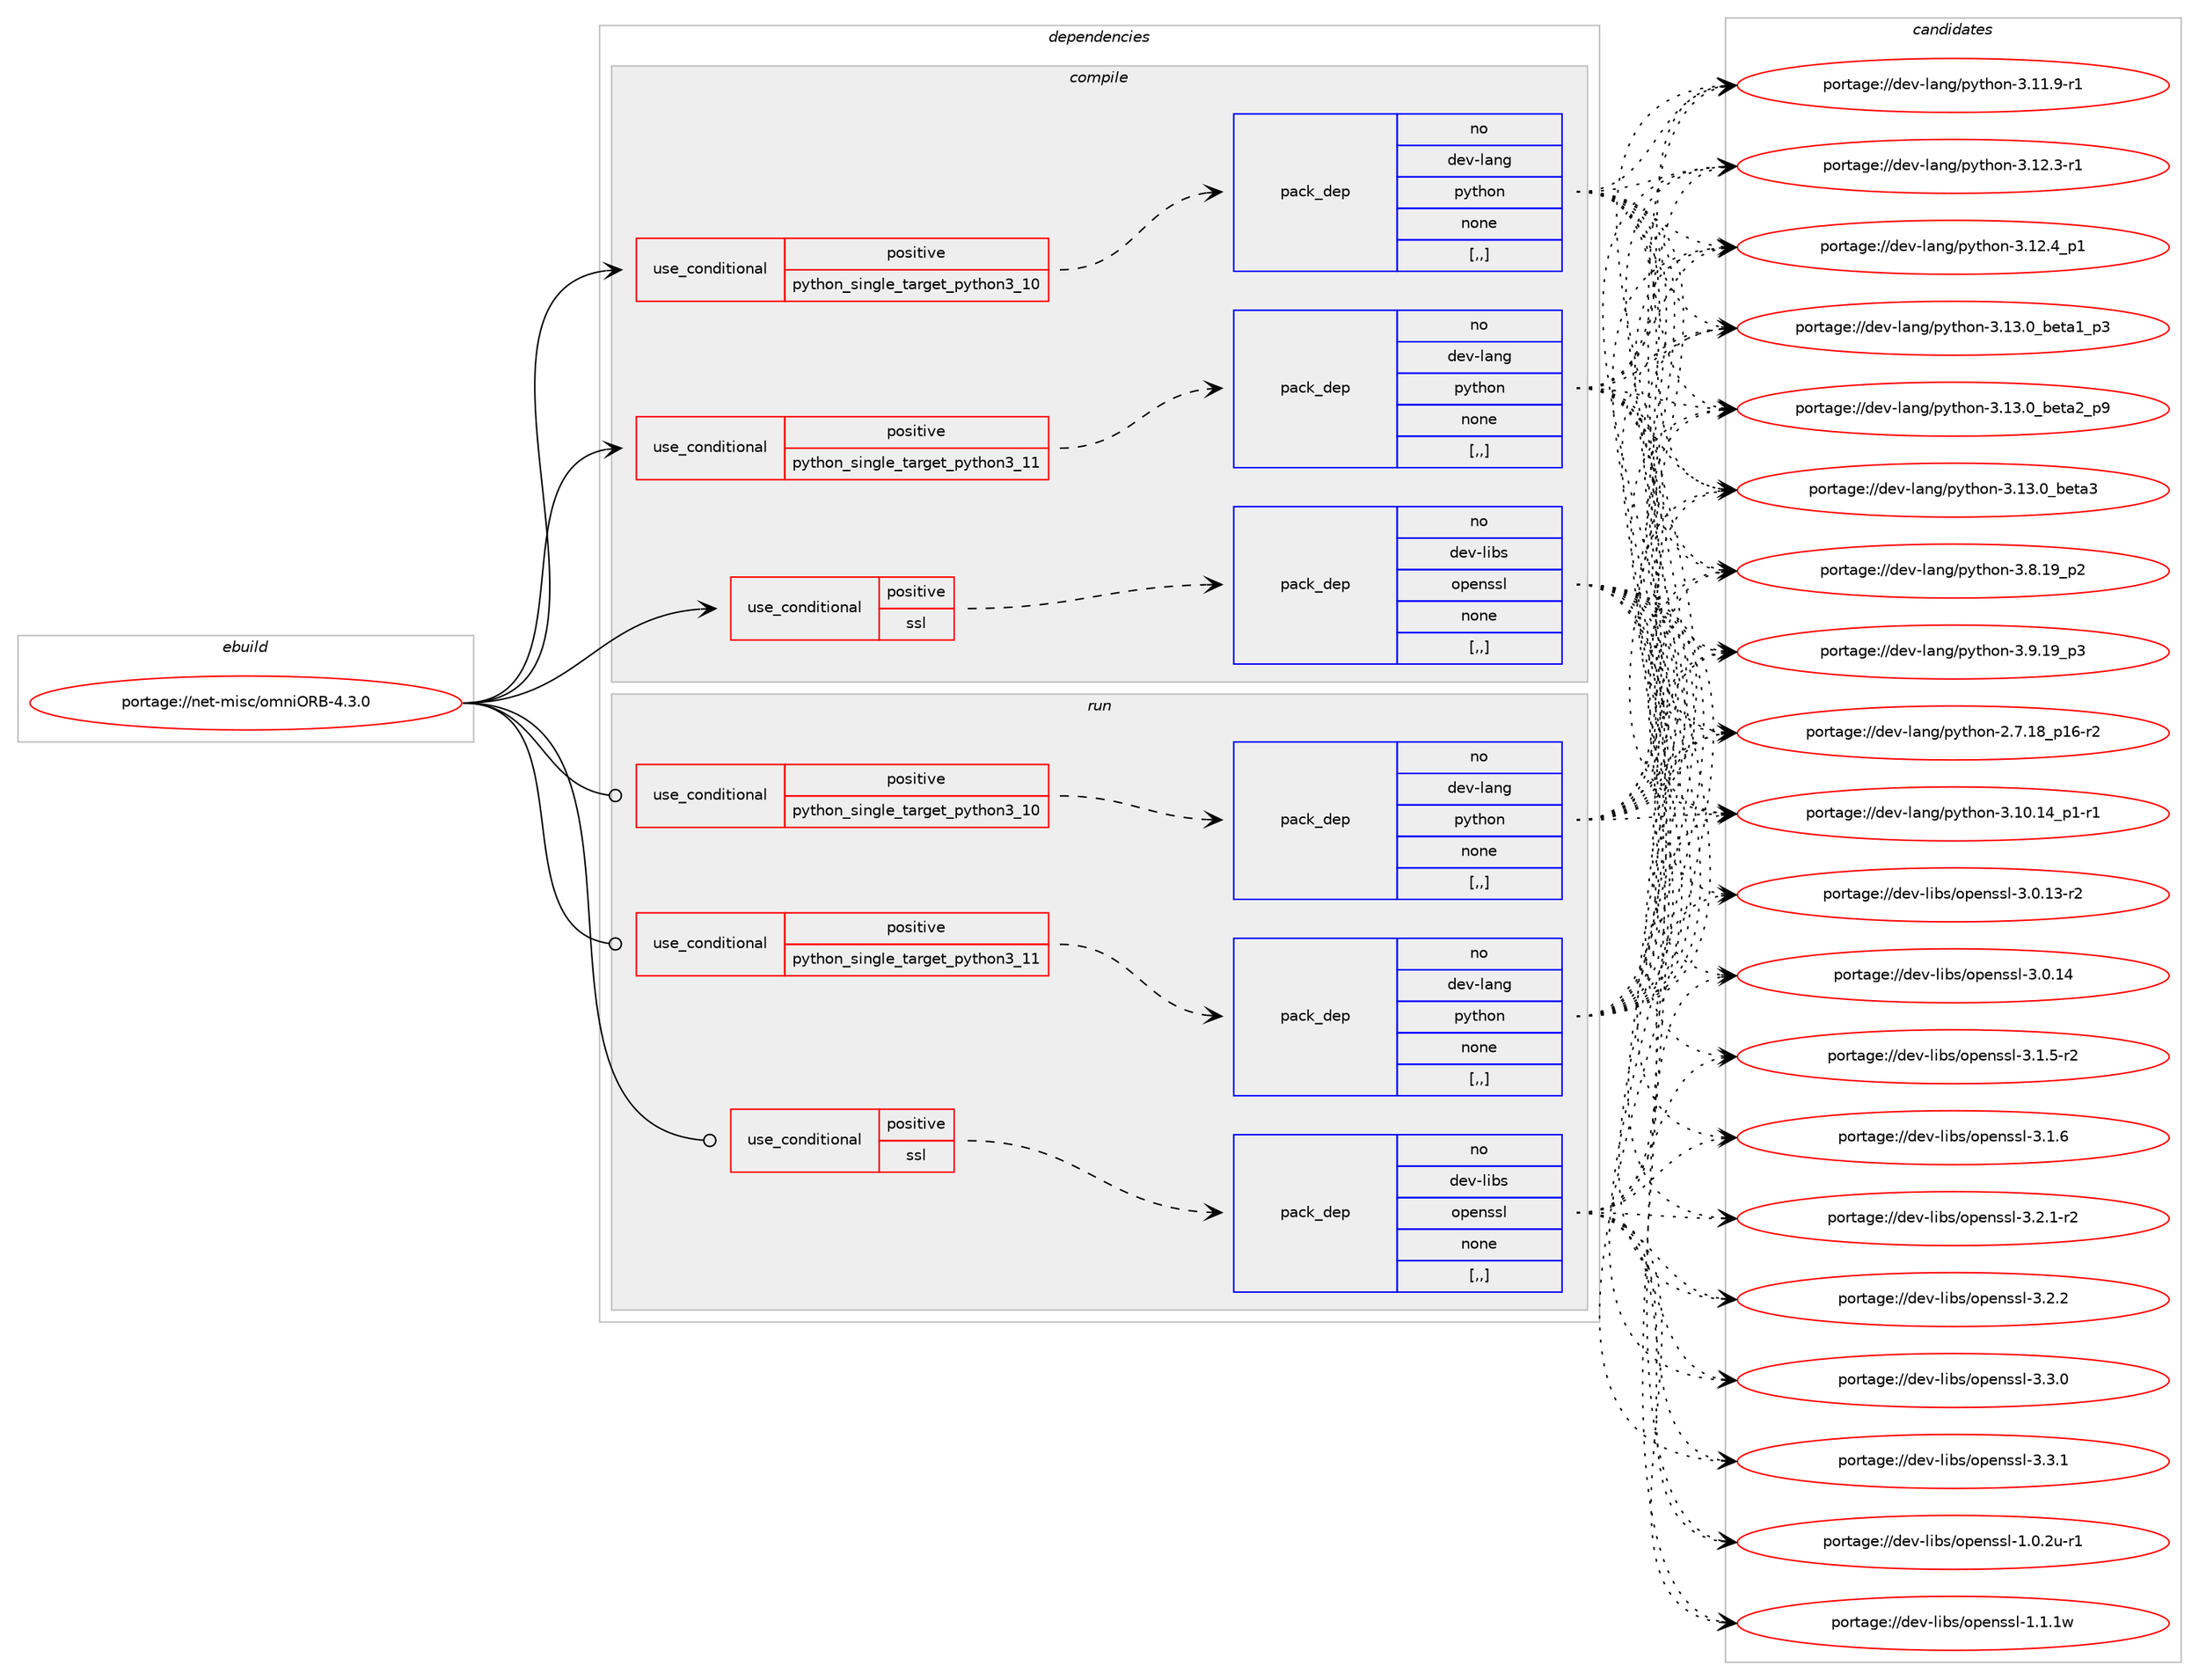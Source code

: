digraph prolog {

# *************
# Graph options
# *************

newrank=true;
concentrate=true;
compound=true;
graph [rankdir=LR,fontname=Helvetica,fontsize=10,ranksep=1.5];#, ranksep=2.5, nodesep=0.2];
edge  [arrowhead=vee];
node  [fontname=Helvetica,fontsize=10];

# **********
# The ebuild
# **********

subgraph cluster_leftcol {
color=gray;
rank=same;
label=<<i>ebuild</i>>;
id [label="portage://net-misc/omniORB-4.3.0", color=red, width=4, href="../net-misc/omniORB-4.3.0.svg"];
}

# ****************
# The dependencies
# ****************

subgraph cluster_midcol {
color=gray;
label=<<i>dependencies</i>>;
subgraph cluster_compile {
fillcolor="#eeeeee";
style=filled;
label=<<i>compile</i>>;
subgraph cond95901 {
dependency364708 [label=<<TABLE BORDER="0" CELLBORDER="1" CELLSPACING="0" CELLPADDING="4"><TR><TD ROWSPAN="3" CELLPADDING="10">use_conditional</TD></TR><TR><TD>positive</TD></TR><TR><TD>python_single_target_python3_10</TD></TR></TABLE>>, shape=none, color=red];
subgraph pack266179 {
dependency364709 [label=<<TABLE BORDER="0" CELLBORDER="1" CELLSPACING="0" CELLPADDING="4" WIDTH="220"><TR><TD ROWSPAN="6" CELLPADDING="30">pack_dep</TD></TR><TR><TD WIDTH="110">no</TD></TR><TR><TD>dev-lang</TD></TR><TR><TD>python</TD></TR><TR><TD>none</TD></TR><TR><TD>[,,]</TD></TR></TABLE>>, shape=none, color=blue];
}
dependency364708:e -> dependency364709:w [weight=20,style="dashed",arrowhead="vee"];
}
id:e -> dependency364708:w [weight=20,style="solid",arrowhead="vee"];
subgraph cond95902 {
dependency364710 [label=<<TABLE BORDER="0" CELLBORDER="1" CELLSPACING="0" CELLPADDING="4"><TR><TD ROWSPAN="3" CELLPADDING="10">use_conditional</TD></TR><TR><TD>positive</TD></TR><TR><TD>python_single_target_python3_11</TD></TR></TABLE>>, shape=none, color=red];
subgraph pack266180 {
dependency364711 [label=<<TABLE BORDER="0" CELLBORDER="1" CELLSPACING="0" CELLPADDING="4" WIDTH="220"><TR><TD ROWSPAN="6" CELLPADDING="30">pack_dep</TD></TR><TR><TD WIDTH="110">no</TD></TR><TR><TD>dev-lang</TD></TR><TR><TD>python</TD></TR><TR><TD>none</TD></TR><TR><TD>[,,]</TD></TR></TABLE>>, shape=none, color=blue];
}
dependency364710:e -> dependency364711:w [weight=20,style="dashed",arrowhead="vee"];
}
id:e -> dependency364710:w [weight=20,style="solid",arrowhead="vee"];
subgraph cond95903 {
dependency364712 [label=<<TABLE BORDER="0" CELLBORDER="1" CELLSPACING="0" CELLPADDING="4"><TR><TD ROWSPAN="3" CELLPADDING="10">use_conditional</TD></TR><TR><TD>positive</TD></TR><TR><TD>ssl</TD></TR></TABLE>>, shape=none, color=red];
subgraph pack266181 {
dependency364713 [label=<<TABLE BORDER="0" CELLBORDER="1" CELLSPACING="0" CELLPADDING="4" WIDTH="220"><TR><TD ROWSPAN="6" CELLPADDING="30">pack_dep</TD></TR><TR><TD WIDTH="110">no</TD></TR><TR><TD>dev-libs</TD></TR><TR><TD>openssl</TD></TR><TR><TD>none</TD></TR><TR><TD>[,,]</TD></TR></TABLE>>, shape=none, color=blue];
}
dependency364712:e -> dependency364713:w [weight=20,style="dashed",arrowhead="vee"];
}
id:e -> dependency364712:w [weight=20,style="solid",arrowhead="vee"];
}
subgraph cluster_compileandrun {
fillcolor="#eeeeee";
style=filled;
label=<<i>compile and run</i>>;
}
subgraph cluster_run {
fillcolor="#eeeeee";
style=filled;
label=<<i>run</i>>;
subgraph cond95904 {
dependency364714 [label=<<TABLE BORDER="0" CELLBORDER="1" CELLSPACING="0" CELLPADDING="4"><TR><TD ROWSPAN="3" CELLPADDING="10">use_conditional</TD></TR><TR><TD>positive</TD></TR><TR><TD>python_single_target_python3_10</TD></TR></TABLE>>, shape=none, color=red];
subgraph pack266182 {
dependency364715 [label=<<TABLE BORDER="0" CELLBORDER="1" CELLSPACING="0" CELLPADDING="4" WIDTH="220"><TR><TD ROWSPAN="6" CELLPADDING="30">pack_dep</TD></TR><TR><TD WIDTH="110">no</TD></TR><TR><TD>dev-lang</TD></TR><TR><TD>python</TD></TR><TR><TD>none</TD></TR><TR><TD>[,,]</TD></TR></TABLE>>, shape=none, color=blue];
}
dependency364714:e -> dependency364715:w [weight=20,style="dashed",arrowhead="vee"];
}
id:e -> dependency364714:w [weight=20,style="solid",arrowhead="odot"];
subgraph cond95905 {
dependency364716 [label=<<TABLE BORDER="0" CELLBORDER="1" CELLSPACING="0" CELLPADDING="4"><TR><TD ROWSPAN="3" CELLPADDING="10">use_conditional</TD></TR><TR><TD>positive</TD></TR><TR><TD>python_single_target_python3_11</TD></TR></TABLE>>, shape=none, color=red];
subgraph pack266183 {
dependency364717 [label=<<TABLE BORDER="0" CELLBORDER="1" CELLSPACING="0" CELLPADDING="4" WIDTH="220"><TR><TD ROWSPAN="6" CELLPADDING="30">pack_dep</TD></TR><TR><TD WIDTH="110">no</TD></TR><TR><TD>dev-lang</TD></TR><TR><TD>python</TD></TR><TR><TD>none</TD></TR><TR><TD>[,,]</TD></TR></TABLE>>, shape=none, color=blue];
}
dependency364716:e -> dependency364717:w [weight=20,style="dashed",arrowhead="vee"];
}
id:e -> dependency364716:w [weight=20,style="solid",arrowhead="odot"];
subgraph cond95906 {
dependency364718 [label=<<TABLE BORDER="0" CELLBORDER="1" CELLSPACING="0" CELLPADDING="4"><TR><TD ROWSPAN="3" CELLPADDING="10">use_conditional</TD></TR><TR><TD>positive</TD></TR><TR><TD>ssl</TD></TR></TABLE>>, shape=none, color=red];
subgraph pack266184 {
dependency364719 [label=<<TABLE BORDER="0" CELLBORDER="1" CELLSPACING="0" CELLPADDING="4" WIDTH="220"><TR><TD ROWSPAN="6" CELLPADDING="30">pack_dep</TD></TR><TR><TD WIDTH="110">no</TD></TR><TR><TD>dev-libs</TD></TR><TR><TD>openssl</TD></TR><TR><TD>none</TD></TR><TR><TD>[,,]</TD></TR></TABLE>>, shape=none, color=blue];
}
dependency364718:e -> dependency364719:w [weight=20,style="dashed",arrowhead="vee"];
}
id:e -> dependency364718:w [weight=20,style="solid",arrowhead="odot"];
}
}

# **************
# The candidates
# **************

subgraph cluster_choices {
rank=same;
color=gray;
label=<<i>candidates</i>>;

subgraph choice266179 {
color=black;
nodesep=1;
choice100101118451089711010347112121116104111110455046554649569511249544511450 [label="portage://dev-lang/python-2.7.18_p16-r2", color=red, width=4,href="../dev-lang/python-2.7.18_p16-r2.svg"];
choice100101118451089711010347112121116104111110455146494846495295112494511449 [label="portage://dev-lang/python-3.10.14_p1-r1", color=red, width=4,href="../dev-lang/python-3.10.14_p1-r1.svg"];
choice100101118451089711010347112121116104111110455146494946574511449 [label="portage://dev-lang/python-3.11.9-r1", color=red, width=4,href="../dev-lang/python-3.11.9-r1.svg"];
choice100101118451089711010347112121116104111110455146495046514511449 [label="portage://dev-lang/python-3.12.3-r1", color=red, width=4,href="../dev-lang/python-3.12.3-r1.svg"];
choice100101118451089711010347112121116104111110455146495046529511249 [label="portage://dev-lang/python-3.12.4_p1", color=red, width=4,href="../dev-lang/python-3.12.4_p1.svg"];
choice10010111845108971101034711212111610411111045514649514648959810111697499511251 [label="portage://dev-lang/python-3.13.0_beta1_p3", color=red, width=4,href="../dev-lang/python-3.13.0_beta1_p3.svg"];
choice10010111845108971101034711212111610411111045514649514648959810111697509511257 [label="portage://dev-lang/python-3.13.0_beta2_p9", color=red, width=4,href="../dev-lang/python-3.13.0_beta2_p9.svg"];
choice1001011184510897110103471121211161041111104551464951464895981011169751 [label="portage://dev-lang/python-3.13.0_beta3", color=red, width=4,href="../dev-lang/python-3.13.0_beta3.svg"];
choice100101118451089711010347112121116104111110455146564649579511250 [label="portage://dev-lang/python-3.8.19_p2", color=red, width=4,href="../dev-lang/python-3.8.19_p2.svg"];
choice100101118451089711010347112121116104111110455146574649579511251 [label="portage://dev-lang/python-3.9.19_p3", color=red, width=4,href="../dev-lang/python-3.9.19_p3.svg"];
dependency364709:e -> choice100101118451089711010347112121116104111110455046554649569511249544511450:w [style=dotted,weight="100"];
dependency364709:e -> choice100101118451089711010347112121116104111110455146494846495295112494511449:w [style=dotted,weight="100"];
dependency364709:e -> choice100101118451089711010347112121116104111110455146494946574511449:w [style=dotted,weight="100"];
dependency364709:e -> choice100101118451089711010347112121116104111110455146495046514511449:w [style=dotted,weight="100"];
dependency364709:e -> choice100101118451089711010347112121116104111110455146495046529511249:w [style=dotted,weight="100"];
dependency364709:e -> choice10010111845108971101034711212111610411111045514649514648959810111697499511251:w [style=dotted,weight="100"];
dependency364709:e -> choice10010111845108971101034711212111610411111045514649514648959810111697509511257:w [style=dotted,weight="100"];
dependency364709:e -> choice1001011184510897110103471121211161041111104551464951464895981011169751:w [style=dotted,weight="100"];
dependency364709:e -> choice100101118451089711010347112121116104111110455146564649579511250:w [style=dotted,weight="100"];
dependency364709:e -> choice100101118451089711010347112121116104111110455146574649579511251:w [style=dotted,weight="100"];
}
subgraph choice266180 {
color=black;
nodesep=1;
choice100101118451089711010347112121116104111110455046554649569511249544511450 [label="portage://dev-lang/python-2.7.18_p16-r2", color=red, width=4,href="../dev-lang/python-2.7.18_p16-r2.svg"];
choice100101118451089711010347112121116104111110455146494846495295112494511449 [label="portage://dev-lang/python-3.10.14_p1-r1", color=red, width=4,href="../dev-lang/python-3.10.14_p1-r1.svg"];
choice100101118451089711010347112121116104111110455146494946574511449 [label="portage://dev-lang/python-3.11.9-r1", color=red, width=4,href="../dev-lang/python-3.11.9-r1.svg"];
choice100101118451089711010347112121116104111110455146495046514511449 [label="portage://dev-lang/python-3.12.3-r1", color=red, width=4,href="../dev-lang/python-3.12.3-r1.svg"];
choice100101118451089711010347112121116104111110455146495046529511249 [label="portage://dev-lang/python-3.12.4_p1", color=red, width=4,href="../dev-lang/python-3.12.4_p1.svg"];
choice10010111845108971101034711212111610411111045514649514648959810111697499511251 [label="portage://dev-lang/python-3.13.0_beta1_p3", color=red, width=4,href="../dev-lang/python-3.13.0_beta1_p3.svg"];
choice10010111845108971101034711212111610411111045514649514648959810111697509511257 [label="portage://dev-lang/python-3.13.0_beta2_p9", color=red, width=4,href="../dev-lang/python-3.13.0_beta2_p9.svg"];
choice1001011184510897110103471121211161041111104551464951464895981011169751 [label="portage://dev-lang/python-3.13.0_beta3", color=red, width=4,href="../dev-lang/python-3.13.0_beta3.svg"];
choice100101118451089711010347112121116104111110455146564649579511250 [label="portage://dev-lang/python-3.8.19_p2", color=red, width=4,href="../dev-lang/python-3.8.19_p2.svg"];
choice100101118451089711010347112121116104111110455146574649579511251 [label="portage://dev-lang/python-3.9.19_p3", color=red, width=4,href="../dev-lang/python-3.9.19_p3.svg"];
dependency364711:e -> choice100101118451089711010347112121116104111110455046554649569511249544511450:w [style=dotted,weight="100"];
dependency364711:e -> choice100101118451089711010347112121116104111110455146494846495295112494511449:w [style=dotted,weight="100"];
dependency364711:e -> choice100101118451089711010347112121116104111110455146494946574511449:w [style=dotted,weight="100"];
dependency364711:e -> choice100101118451089711010347112121116104111110455146495046514511449:w [style=dotted,weight="100"];
dependency364711:e -> choice100101118451089711010347112121116104111110455146495046529511249:w [style=dotted,weight="100"];
dependency364711:e -> choice10010111845108971101034711212111610411111045514649514648959810111697499511251:w [style=dotted,weight="100"];
dependency364711:e -> choice10010111845108971101034711212111610411111045514649514648959810111697509511257:w [style=dotted,weight="100"];
dependency364711:e -> choice1001011184510897110103471121211161041111104551464951464895981011169751:w [style=dotted,weight="100"];
dependency364711:e -> choice100101118451089711010347112121116104111110455146564649579511250:w [style=dotted,weight="100"];
dependency364711:e -> choice100101118451089711010347112121116104111110455146574649579511251:w [style=dotted,weight="100"];
}
subgraph choice266181 {
color=black;
nodesep=1;
choice1001011184510810598115471111121011101151151084549464846501174511449 [label="portage://dev-libs/openssl-1.0.2u-r1", color=red, width=4,href="../dev-libs/openssl-1.0.2u-r1.svg"];
choice100101118451081059811547111112101110115115108454946494649119 [label="portage://dev-libs/openssl-1.1.1w", color=red, width=4,href="../dev-libs/openssl-1.1.1w.svg"];
choice100101118451081059811547111112101110115115108455146484649514511450 [label="portage://dev-libs/openssl-3.0.13-r2", color=red, width=4,href="../dev-libs/openssl-3.0.13-r2.svg"];
choice10010111845108105981154711111210111011511510845514648464952 [label="portage://dev-libs/openssl-3.0.14", color=red, width=4,href="../dev-libs/openssl-3.0.14.svg"];
choice1001011184510810598115471111121011101151151084551464946534511450 [label="portage://dev-libs/openssl-3.1.5-r2", color=red, width=4,href="../dev-libs/openssl-3.1.5-r2.svg"];
choice100101118451081059811547111112101110115115108455146494654 [label="portage://dev-libs/openssl-3.1.6", color=red, width=4,href="../dev-libs/openssl-3.1.6.svg"];
choice1001011184510810598115471111121011101151151084551465046494511450 [label="portage://dev-libs/openssl-3.2.1-r2", color=red, width=4,href="../dev-libs/openssl-3.2.1-r2.svg"];
choice100101118451081059811547111112101110115115108455146504650 [label="portage://dev-libs/openssl-3.2.2", color=red, width=4,href="../dev-libs/openssl-3.2.2.svg"];
choice100101118451081059811547111112101110115115108455146514648 [label="portage://dev-libs/openssl-3.3.0", color=red, width=4,href="../dev-libs/openssl-3.3.0.svg"];
choice100101118451081059811547111112101110115115108455146514649 [label="portage://dev-libs/openssl-3.3.1", color=red, width=4,href="../dev-libs/openssl-3.3.1.svg"];
dependency364713:e -> choice1001011184510810598115471111121011101151151084549464846501174511449:w [style=dotted,weight="100"];
dependency364713:e -> choice100101118451081059811547111112101110115115108454946494649119:w [style=dotted,weight="100"];
dependency364713:e -> choice100101118451081059811547111112101110115115108455146484649514511450:w [style=dotted,weight="100"];
dependency364713:e -> choice10010111845108105981154711111210111011511510845514648464952:w [style=dotted,weight="100"];
dependency364713:e -> choice1001011184510810598115471111121011101151151084551464946534511450:w [style=dotted,weight="100"];
dependency364713:e -> choice100101118451081059811547111112101110115115108455146494654:w [style=dotted,weight="100"];
dependency364713:e -> choice1001011184510810598115471111121011101151151084551465046494511450:w [style=dotted,weight="100"];
dependency364713:e -> choice100101118451081059811547111112101110115115108455146504650:w [style=dotted,weight="100"];
dependency364713:e -> choice100101118451081059811547111112101110115115108455146514648:w [style=dotted,weight="100"];
dependency364713:e -> choice100101118451081059811547111112101110115115108455146514649:w [style=dotted,weight="100"];
}
subgraph choice266182 {
color=black;
nodesep=1;
choice100101118451089711010347112121116104111110455046554649569511249544511450 [label="portage://dev-lang/python-2.7.18_p16-r2", color=red, width=4,href="../dev-lang/python-2.7.18_p16-r2.svg"];
choice100101118451089711010347112121116104111110455146494846495295112494511449 [label="portage://dev-lang/python-3.10.14_p1-r1", color=red, width=4,href="../dev-lang/python-3.10.14_p1-r1.svg"];
choice100101118451089711010347112121116104111110455146494946574511449 [label="portage://dev-lang/python-3.11.9-r1", color=red, width=4,href="../dev-lang/python-3.11.9-r1.svg"];
choice100101118451089711010347112121116104111110455146495046514511449 [label="portage://dev-lang/python-3.12.3-r1", color=red, width=4,href="../dev-lang/python-3.12.3-r1.svg"];
choice100101118451089711010347112121116104111110455146495046529511249 [label="portage://dev-lang/python-3.12.4_p1", color=red, width=4,href="../dev-lang/python-3.12.4_p1.svg"];
choice10010111845108971101034711212111610411111045514649514648959810111697499511251 [label="portage://dev-lang/python-3.13.0_beta1_p3", color=red, width=4,href="../dev-lang/python-3.13.0_beta1_p3.svg"];
choice10010111845108971101034711212111610411111045514649514648959810111697509511257 [label="portage://dev-lang/python-3.13.0_beta2_p9", color=red, width=4,href="../dev-lang/python-3.13.0_beta2_p9.svg"];
choice1001011184510897110103471121211161041111104551464951464895981011169751 [label="portage://dev-lang/python-3.13.0_beta3", color=red, width=4,href="../dev-lang/python-3.13.0_beta3.svg"];
choice100101118451089711010347112121116104111110455146564649579511250 [label="portage://dev-lang/python-3.8.19_p2", color=red, width=4,href="../dev-lang/python-3.8.19_p2.svg"];
choice100101118451089711010347112121116104111110455146574649579511251 [label="portage://dev-lang/python-3.9.19_p3", color=red, width=4,href="../dev-lang/python-3.9.19_p3.svg"];
dependency364715:e -> choice100101118451089711010347112121116104111110455046554649569511249544511450:w [style=dotted,weight="100"];
dependency364715:e -> choice100101118451089711010347112121116104111110455146494846495295112494511449:w [style=dotted,weight="100"];
dependency364715:e -> choice100101118451089711010347112121116104111110455146494946574511449:w [style=dotted,weight="100"];
dependency364715:e -> choice100101118451089711010347112121116104111110455146495046514511449:w [style=dotted,weight="100"];
dependency364715:e -> choice100101118451089711010347112121116104111110455146495046529511249:w [style=dotted,weight="100"];
dependency364715:e -> choice10010111845108971101034711212111610411111045514649514648959810111697499511251:w [style=dotted,weight="100"];
dependency364715:e -> choice10010111845108971101034711212111610411111045514649514648959810111697509511257:w [style=dotted,weight="100"];
dependency364715:e -> choice1001011184510897110103471121211161041111104551464951464895981011169751:w [style=dotted,weight="100"];
dependency364715:e -> choice100101118451089711010347112121116104111110455146564649579511250:w [style=dotted,weight="100"];
dependency364715:e -> choice100101118451089711010347112121116104111110455146574649579511251:w [style=dotted,weight="100"];
}
subgraph choice266183 {
color=black;
nodesep=1;
choice100101118451089711010347112121116104111110455046554649569511249544511450 [label="portage://dev-lang/python-2.7.18_p16-r2", color=red, width=4,href="../dev-lang/python-2.7.18_p16-r2.svg"];
choice100101118451089711010347112121116104111110455146494846495295112494511449 [label="portage://dev-lang/python-3.10.14_p1-r1", color=red, width=4,href="../dev-lang/python-3.10.14_p1-r1.svg"];
choice100101118451089711010347112121116104111110455146494946574511449 [label="portage://dev-lang/python-3.11.9-r1", color=red, width=4,href="../dev-lang/python-3.11.9-r1.svg"];
choice100101118451089711010347112121116104111110455146495046514511449 [label="portage://dev-lang/python-3.12.3-r1", color=red, width=4,href="../dev-lang/python-3.12.3-r1.svg"];
choice100101118451089711010347112121116104111110455146495046529511249 [label="portage://dev-lang/python-3.12.4_p1", color=red, width=4,href="../dev-lang/python-3.12.4_p1.svg"];
choice10010111845108971101034711212111610411111045514649514648959810111697499511251 [label="portage://dev-lang/python-3.13.0_beta1_p3", color=red, width=4,href="../dev-lang/python-3.13.0_beta1_p3.svg"];
choice10010111845108971101034711212111610411111045514649514648959810111697509511257 [label="portage://dev-lang/python-3.13.0_beta2_p9", color=red, width=4,href="../dev-lang/python-3.13.0_beta2_p9.svg"];
choice1001011184510897110103471121211161041111104551464951464895981011169751 [label="portage://dev-lang/python-3.13.0_beta3", color=red, width=4,href="../dev-lang/python-3.13.0_beta3.svg"];
choice100101118451089711010347112121116104111110455146564649579511250 [label="portage://dev-lang/python-3.8.19_p2", color=red, width=4,href="../dev-lang/python-3.8.19_p2.svg"];
choice100101118451089711010347112121116104111110455146574649579511251 [label="portage://dev-lang/python-3.9.19_p3", color=red, width=4,href="../dev-lang/python-3.9.19_p3.svg"];
dependency364717:e -> choice100101118451089711010347112121116104111110455046554649569511249544511450:w [style=dotted,weight="100"];
dependency364717:e -> choice100101118451089711010347112121116104111110455146494846495295112494511449:w [style=dotted,weight="100"];
dependency364717:e -> choice100101118451089711010347112121116104111110455146494946574511449:w [style=dotted,weight="100"];
dependency364717:e -> choice100101118451089711010347112121116104111110455146495046514511449:w [style=dotted,weight="100"];
dependency364717:e -> choice100101118451089711010347112121116104111110455146495046529511249:w [style=dotted,weight="100"];
dependency364717:e -> choice10010111845108971101034711212111610411111045514649514648959810111697499511251:w [style=dotted,weight="100"];
dependency364717:e -> choice10010111845108971101034711212111610411111045514649514648959810111697509511257:w [style=dotted,weight="100"];
dependency364717:e -> choice1001011184510897110103471121211161041111104551464951464895981011169751:w [style=dotted,weight="100"];
dependency364717:e -> choice100101118451089711010347112121116104111110455146564649579511250:w [style=dotted,weight="100"];
dependency364717:e -> choice100101118451089711010347112121116104111110455146574649579511251:w [style=dotted,weight="100"];
}
subgraph choice266184 {
color=black;
nodesep=1;
choice1001011184510810598115471111121011101151151084549464846501174511449 [label="portage://dev-libs/openssl-1.0.2u-r1", color=red, width=4,href="../dev-libs/openssl-1.0.2u-r1.svg"];
choice100101118451081059811547111112101110115115108454946494649119 [label="portage://dev-libs/openssl-1.1.1w", color=red, width=4,href="../dev-libs/openssl-1.1.1w.svg"];
choice100101118451081059811547111112101110115115108455146484649514511450 [label="portage://dev-libs/openssl-3.0.13-r2", color=red, width=4,href="../dev-libs/openssl-3.0.13-r2.svg"];
choice10010111845108105981154711111210111011511510845514648464952 [label="portage://dev-libs/openssl-3.0.14", color=red, width=4,href="../dev-libs/openssl-3.0.14.svg"];
choice1001011184510810598115471111121011101151151084551464946534511450 [label="portage://dev-libs/openssl-3.1.5-r2", color=red, width=4,href="../dev-libs/openssl-3.1.5-r2.svg"];
choice100101118451081059811547111112101110115115108455146494654 [label="portage://dev-libs/openssl-3.1.6", color=red, width=4,href="../dev-libs/openssl-3.1.6.svg"];
choice1001011184510810598115471111121011101151151084551465046494511450 [label="portage://dev-libs/openssl-3.2.1-r2", color=red, width=4,href="../dev-libs/openssl-3.2.1-r2.svg"];
choice100101118451081059811547111112101110115115108455146504650 [label="portage://dev-libs/openssl-3.2.2", color=red, width=4,href="../dev-libs/openssl-3.2.2.svg"];
choice100101118451081059811547111112101110115115108455146514648 [label="portage://dev-libs/openssl-3.3.0", color=red, width=4,href="../dev-libs/openssl-3.3.0.svg"];
choice100101118451081059811547111112101110115115108455146514649 [label="portage://dev-libs/openssl-3.3.1", color=red, width=4,href="../dev-libs/openssl-3.3.1.svg"];
dependency364719:e -> choice1001011184510810598115471111121011101151151084549464846501174511449:w [style=dotted,weight="100"];
dependency364719:e -> choice100101118451081059811547111112101110115115108454946494649119:w [style=dotted,weight="100"];
dependency364719:e -> choice100101118451081059811547111112101110115115108455146484649514511450:w [style=dotted,weight="100"];
dependency364719:e -> choice10010111845108105981154711111210111011511510845514648464952:w [style=dotted,weight="100"];
dependency364719:e -> choice1001011184510810598115471111121011101151151084551464946534511450:w [style=dotted,weight="100"];
dependency364719:e -> choice100101118451081059811547111112101110115115108455146494654:w [style=dotted,weight="100"];
dependency364719:e -> choice1001011184510810598115471111121011101151151084551465046494511450:w [style=dotted,weight="100"];
dependency364719:e -> choice100101118451081059811547111112101110115115108455146504650:w [style=dotted,weight="100"];
dependency364719:e -> choice100101118451081059811547111112101110115115108455146514648:w [style=dotted,weight="100"];
dependency364719:e -> choice100101118451081059811547111112101110115115108455146514649:w [style=dotted,weight="100"];
}
}

}
